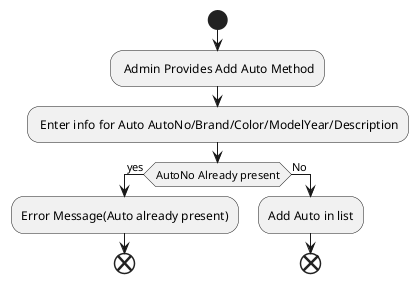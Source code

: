 @startuml

start
   : Admin Provides Add Auto Method;
   : Enter info for Auto AutoNo/Brand/Color/ModelYear/Description;

if (AutoNo Already present) then (yes)
    :Error Message(Auto already present);
    end;
else (No)
    :Add Auto in list;
    end;
endif

@enduml


@startuml




Admin --> CarRentalApp : input Car info


CarRentalApp--> AdminController : postCar(@ModelAttribute CarDto ,carDto)
AdminController --> AdminService : postCar(CarDto carDto)
AdminService --> CarRepository : findByCarId(Long id)

alt New Car already exist in the list

AdminService <-- CarRepository : return false
AdminController <-- AdminService :return false
Admin <-- AdminController : Error message Car already exist with this no.

else Add new car info
AdminService --> CarRepository : carRepository.save(NewCar)
AdminService <-- CarRepository : return true
AdminController <-- AdminService : return true
Admin <-- AdminController : New car created


end
@enduml